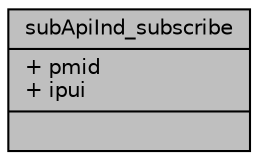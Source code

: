 digraph "subApiInd_subscribe"
{
  edge [fontname="Helvetica",fontsize="10",labelfontname="Helvetica",labelfontsize="10"];
  node [fontname="Helvetica",fontsize="10",shape=record];
  Node9 [label="{subApiInd_subscribe\n|+ pmid\l+ ipui\l|}",height=0.2,width=0.4,color="black", fillcolor="grey75", style="filled", fontcolor="black"];
}
